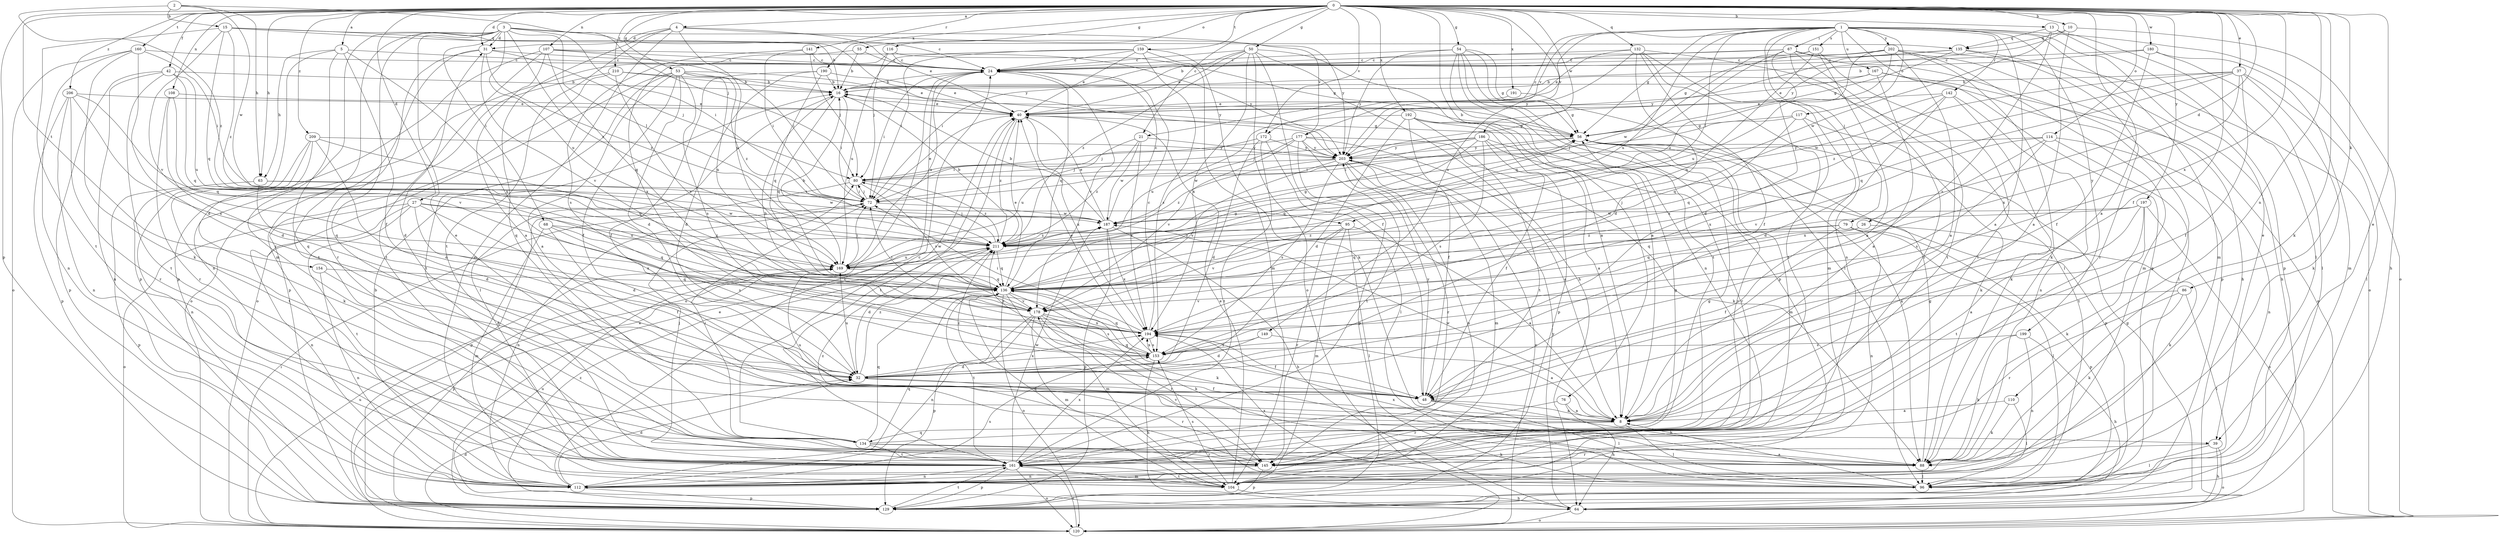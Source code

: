 strict digraph  {
0;
1;
2;
3;
4;
5;
8;
10;
13;
15;
16;
21;
24;
26;
27;
31;
32;
37;
39;
40;
42;
48;
50;
53;
54;
55;
56;
63;
64;
67;
68;
72;
76;
79;
80;
86;
88;
95;
96;
104;
107;
108;
110;
112;
114;
116;
117;
120;
129;
132;
134;
135;
136;
141;
142;
145;
149;
151;
153;
154;
159;
160;
161;
167;
169;
172;
177;
178;
180;
186;
187;
190;
191;
192;
194;
197;
199;
202;
203;
206;
209;
210;
211;
0 -> 4  [label=a];
0 -> 5  [label=a];
0 -> 8  [label=a];
0 -> 10  [label=b];
0 -> 13  [label=b];
0 -> 21  [label=c];
0 -> 26  [label=d];
0 -> 27  [label=d];
0 -> 31  [label=d];
0 -> 37  [label=e];
0 -> 39  [label=e];
0 -> 42  [label=f];
0 -> 48  [label=f];
0 -> 50  [label=g];
0 -> 53  [label=g];
0 -> 54  [label=g];
0 -> 55  [label=g];
0 -> 63  [label=h];
0 -> 76  [label=j];
0 -> 86  [label=k];
0 -> 88  [label=k];
0 -> 107  [label=n];
0 -> 108  [label=n];
0 -> 110  [label=n];
0 -> 114  [label=o];
0 -> 116  [label=o];
0 -> 129  [label=p];
0 -> 132  [label=q];
0 -> 141  [label=r];
0 -> 149  [label=s];
0 -> 154  [label=t];
0 -> 159  [label=t];
0 -> 160  [label=t];
0 -> 172  [label=v];
0 -> 180  [label=w];
0 -> 186  [label=w];
0 -> 190  [label=x];
0 -> 191  [label=x];
0 -> 192  [label=x];
0 -> 194  [label=x];
0 -> 197  [label=y];
0 -> 206  [label=z];
0 -> 209  [label=z];
0 -> 210  [label=z];
1 -> 8  [label=a];
1 -> 21  [label=c];
1 -> 39  [label=e];
1 -> 56  [label=g];
1 -> 67  [label=i];
1 -> 79  [label=j];
1 -> 95  [label=l];
1 -> 104  [label=m];
1 -> 112  [label=n];
1 -> 117  [label=o];
1 -> 120  [label=o];
1 -> 129  [label=p];
1 -> 142  [label=r];
1 -> 151  [label=s];
1 -> 167  [label=u];
1 -> 169  [label=u];
1 -> 172  [label=v];
1 -> 177  [label=v];
1 -> 199  [label=y];
1 -> 202  [label=y];
2 -> 15  [label=b];
2 -> 63  [label=h];
2 -> 80  [label=j];
2 -> 187  [label=w];
2 -> 211  [label=z];
3 -> 24  [label=c];
3 -> 31  [label=d];
3 -> 39  [label=e];
3 -> 68  [label=i];
3 -> 72  [label=i];
3 -> 95  [label=l];
3 -> 104  [label=m];
3 -> 134  [label=q];
3 -> 145  [label=r];
3 -> 169  [label=u];
3 -> 203  [label=y];
3 -> 211  [label=z];
4 -> 31  [label=d];
4 -> 40  [label=e];
4 -> 104  [label=m];
4 -> 134  [label=q];
4 -> 161  [label=t];
4 -> 169  [label=u];
4 -> 177  [label=v];
5 -> 24  [label=c];
5 -> 48  [label=f];
5 -> 63  [label=h];
5 -> 129  [label=p];
5 -> 134  [label=q];
5 -> 194  [label=x];
8 -> 31  [label=d];
8 -> 96  [label=l];
8 -> 134  [label=q];
8 -> 169  [label=u];
8 -> 187  [label=w];
10 -> 8  [label=a];
10 -> 64  [label=h];
10 -> 135  [label=q];
10 -> 203  [label=y];
13 -> 96  [label=l];
13 -> 129  [label=p];
13 -> 135  [label=q];
13 -> 153  [label=s];
13 -> 187  [label=w];
15 -> 16  [label=b];
15 -> 135  [label=q];
15 -> 136  [label=q];
15 -> 161  [label=t];
15 -> 178  [label=v];
15 -> 203  [label=y];
15 -> 211  [label=z];
16 -> 40  [label=e];
16 -> 72  [label=i];
16 -> 96  [label=l];
16 -> 136  [label=q];
21 -> 169  [label=u];
21 -> 187  [label=w];
21 -> 194  [label=x];
21 -> 203  [label=y];
21 -> 211  [label=z];
24 -> 16  [label=b];
24 -> 72  [label=i];
24 -> 120  [label=o];
24 -> 136  [label=q];
24 -> 169  [label=u];
24 -> 178  [label=v];
26 -> 88  [label=k];
26 -> 136  [label=q];
26 -> 211  [label=z];
27 -> 32  [label=d];
27 -> 112  [label=n];
27 -> 120  [label=o];
27 -> 161  [label=t];
27 -> 169  [label=u];
27 -> 187  [label=w];
27 -> 194  [label=x];
31 -> 24  [label=c];
31 -> 80  [label=j];
31 -> 145  [label=r];
31 -> 161  [label=t];
31 -> 178  [label=v];
31 -> 211  [label=z];
32 -> 48  [label=f];
32 -> 145  [label=r];
32 -> 169  [label=u];
32 -> 194  [label=x];
32 -> 211  [label=z];
37 -> 16  [label=b];
37 -> 48  [label=f];
37 -> 88  [label=k];
37 -> 96  [label=l];
37 -> 136  [label=q];
37 -> 187  [label=w];
37 -> 194  [label=x];
37 -> 211  [label=z];
39 -> 64  [label=h];
39 -> 96  [label=l];
39 -> 120  [label=o];
39 -> 145  [label=r];
40 -> 56  [label=g];
40 -> 161  [label=t];
40 -> 194  [label=x];
40 -> 211  [label=z];
42 -> 16  [label=b];
42 -> 112  [label=n];
42 -> 129  [label=p];
42 -> 136  [label=q];
42 -> 161  [label=t];
42 -> 169  [label=u];
48 -> 8  [label=a];
48 -> 88  [label=k];
48 -> 96  [label=l];
48 -> 136  [label=q];
48 -> 203  [label=y];
48 -> 211  [label=z];
50 -> 8  [label=a];
50 -> 24  [label=c];
50 -> 40  [label=e];
50 -> 48  [label=f];
50 -> 64  [label=h];
50 -> 72  [label=i];
50 -> 120  [label=o];
50 -> 194  [label=x];
50 -> 211  [label=z];
53 -> 8  [label=a];
53 -> 16  [label=b];
53 -> 32  [label=d];
53 -> 40  [label=e];
53 -> 48  [label=f];
53 -> 120  [label=o];
53 -> 153  [label=s];
53 -> 161  [label=t];
53 -> 169  [label=u];
53 -> 211  [label=z];
54 -> 8  [label=a];
54 -> 24  [label=c];
54 -> 56  [label=g];
54 -> 96  [label=l];
54 -> 112  [label=n];
54 -> 129  [label=p];
54 -> 161  [label=t];
54 -> 203  [label=y];
55 -> 16  [label=b];
55 -> 24  [label=c];
55 -> 112  [label=n];
56 -> 16  [label=b];
56 -> 72  [label=i];
56 -> 88  [label=k];
56 -> 104  [label=m];
56 -> 145  [label=r];
56 -> 203  [label=y];
63 -> 32  [label=d];
63 -> 72  [label=i];
63 -> 129  [label=p];
63 -> 187  [label=w];
64 -> 56  [label=g];
64 -> 120  [label=o];
64 -> 169  [label=u];
64 -> 203  [label=y];
67 -> 16  [label=b];
67 -> 24  [label=c];
67 -> 32  [label=d];
67 -> 64  [label=h];
67 -> 129  [label=p];
67 -> 136  [label=q];
67 -> 145  [label=r];
67 -> 161  [label=t];
68 -> 48  [label=f];
68 -> 104  [label=m];
68 -> 136  [label=q];
68 -> 153  [label=s];
68 -> 211  [label=z];
72 -> 40  [label=e];
72 -> 80  [label=j];
72 -> 112  [label=n];
72 -> 187  [label=w];
76 -> 8  [label=a];
76 -> 64  [label=h];
76 -> 145  [label=r];
79 -> 48  [label=f];
79 -> 96  [label=l];
79 -> 112  [label=n];
79 -> 129  [label=p];
79 -> 136  [label=q];
79 -> 211  [label=z];
80 -> 72  [label=i];
80 -> 129  [label=p];
80 -> 178  [label=v];
80 -> 211  [label=z];
86 -> 88  [label=k];
86 -> 96  [label=l];
86 -> 145  [label=r];
86 -> 178  [label=v];
88 -> 56  [label=g];
88 -> 96  [label=l];
88 -> 194  [label=x];
95 -> 8  [label=a];
95 -> 96  [label=l];
95 -> 104  [label=m];
95 -> 145  [label=r];
95 -> 178  [label=v];
95 -> 211  [label=z];
96 -> 8  [label=a];
96 -> 178  [label=v];
96 -> 194  [label=x];
104 -> 40  [label=e];
104 -> 64  [label=h];
104 -> 136  [label=q];
104 -> 153  [label=s];
104 -> 161  [label=t];
107 -> 8  [label=a];
107 -> 24  [label=c];
107 -> 72  [label=i];
107 -> 129  [label=p];
107 -> 136  [label=q];
107 -> 161  [label=t];
107 -> 203  [label=y];
108 -> 32  [label=d];
108 -> 40  [label=e];
108 -> 145  [label=r];
108 -> 178  [label=v];
110 -> 8  [label=a];
110 -> 88  [label=k];
110 -> 96  [label=l];
112 -> 16  [label=b];
112 -> 24  [label=c];
112 -> 32  [label=d];
112 -> 129  [label=p];
112 -> 136  [label=q];
112 -> 153  [label=s];
114 -> 112  [label=n];
114 -> 153  [label=s];
114 -> 161  [label=t];
114 -> 178  [label=v];
114 -> 194  [label=x];
114 -> 203  [label=y];
116 -> 24  [label=c];
116 -> 56  [label=g];
116 -> 80  [label=j];
116 -> 194  [label=x];
117 -> 56  [label=g];
117 -> 80  [label=j];
117 -> 88  [label=k];
117 -> 136  [label=q];
117 -> 194  [label=x];
120 -> 32  [label=d];
120 -> 40  [label=e];
120 -> 72  [label=i];
120 -> 161  [label=t];
120 -> 169  [label=u];
129 -> 40  [label=e];
129 -> 161  [label=t];
129 -> 211  [label=z];
132 -> 24  [label=c];
132 -> 32  [label=d];
132 -> 40  [label=e];
132 -> 48  [label=f];
132 -> 96  [label=l];
132 -> 104  [label=m];
132 -> 161  [label=t];
132 -> 203  [label=y];
134 -> 24  [label=c];
134 -> 56  [label=g];
134 -> 72  [label=i];
134 -> 88  [label=k];
134 -> 136  [label=q];
134 -> 145  [label=r];
134 -> 161  [label=t];
135 -> 24  [label=c];
135 -> 56  [label=g];
135 -> 64  [label=h];
135 -> 145  [label=r];
135 -> 203  [label=y];
136 -> 40  [label=e];
136 -> 56  [label=g];
136 -> 88  [label=k];
136 -> 104  [label=m];
136 -> 120  [label=o];
136 -> 161  [label=t];
136 -> 178  [label=v];
141 -> 24  [label=c];
141 -> 72  [label=i];
141 -> 80  [label=j];
141 -> 153  [label=s];
142 -> 32  [label=d];
142 -> 40  [label=e];
142 -> 88  [label=k];
142 -> 112  [label=n];
142 -> 136  [label=q];
142 -> 194  [label=x];
145 -> 112  [label=n];
145 -> 129  [label=p];
145 -> 211  [label=z];
149 -> 8  [label=a];
149 -> 32  [label=d];
149 -> 153  [label=s];
151 -> 8  [label=a];
151 -> 24  [label=c];
151 -> 136  [label=q];
151 -> 161  [label=t];
151 -> 187  [label=w];
153 -> 32  [label=d];
153 -> 40  [label=e];
153 -> 64  [label=h];
153 -> 136  [label=q];
153 -> 194  [label=x];
153 -> 211  [label=z];
154 -> 32  [label=d];
154 -> 112  [label=n];
154 -> 136  [label=q];
159 -> 24  [label=c];
159 -> 40  [label=e];
159 -> 72  [label=i];
159 -> 88  [label=k];
159 -> 104  [label=m];
159 -> 153  [label=s];
159 -> 169  [label=u];
160 -> 24  [label=c];
160 -> 32  [label=d];
160 -> 72  [label=i];
160 -> 88  [label=k];
160 -> 112  [label=n];
160 -> 120  [label=o];
161 -> 56  [label=g];
161 -> 80  [label=j];
161 -> 104  [label=m];
161 -> 112  [label=n];
161 -> 120  [label=o];
161 -> 129  [label=p];
161 -> 187  [label=w];
161 -> 194  [label=x];
167 -> 8  [label=a];
167 -> 16  [label=b];
167 -> 40  [label=e];
167 -> 96  [label=l];
167 -> 120  [label=o];
169 -> 16  [label=b];
169 -> 72  [label=i];
169 -> 129  [label=p];
169 -> 136  [label=q];
169 -> 187  [label=w];
172 -> 32  [label=d];
172 -> 72  [label=i];
172 -> 96  [label=l];
172 -> 161  [label=t];
172 -> 203  [label=y];
177 -> 8  [label=a];
177 -> 80  [label=j];
177 -> 88  [label=k];
177 -> 129  [label=p];
177 -> 161  [label=t];
177 -> 178  [label=v];
177 -> 187  [label=w];
177 -> 203  [label=y];
178 -> 72  [label=i];
178 -> 88  [label=k];
178 -> 104  [label=m];
178 -> 112  [label=n];
178 -> 129  [label=p];
178 -> 145  [label=r];
178 -> 153  [label=s];
178 -> 194  [label=x];
180 -> 16  [label=b];
180 -> 24  [label=c];
180 -> 48  [label=f];
180 -> 96  [label=l];
180 -> 104  [label=m];
186 -> 48  [label=f];
186 -> 72  [label=i];
186 -> 80  [label=j];
186 -> 129  [label=p];
186 -> 136  [label=q];
186 -> 145  [label=r];
186 -> 153  [label=s];
186 -> 203  [label=y];
187 -> 16  [label=b];
187 -> 24  [label=c];
187 -> 40  [label=e];
187 -> 64  [label=h];
187 -> 129  [label=p];
187 -> 194  [label=x];
187 -> 211  [label=z];
190 -> 16  [label=b];
190 -> 32  [label=d];
190 -> 40  [label=e];
190 -> 48  [label=f];
190 -> 136  [label=q];
191 -> 40  [label=e];
191 -> 56  [label=g];
192 -> 8  [label=a];
192 -> 32  [label=d];
192 -> 48  [label=f];
192 -> 56  [label=g];
192 -> 129  [label=p];
192 -> 161  [label=t];
192 -> 169  [label=u];
194 -> 16  [label=b];
194 -> 24  [label=c];
194 -> 48  [label=f];
194 -> 72  [label=i];
194 -> 153  [label=s];
197 -> 8  [label=a];
197 -> 88  [label=k];
197 -> 120  [label=o];
197 -> 136  [label=q];
197 -> 161  [label=t];
197 -> 187  [label=w];
199 -> 64  [label=h];
199 -> 88  [label=k];
199 -> 112  [label=n];
199 -> 153  [label=s];
202 -> 8  [label=a];
202 -> 24  [label=c];
202 -> 56  [label=g];
202 -> 88  [label=k];
202 -> 104  [label=m];
202 -> 120  [label=o];
202 -> 169  [label=u];
202 -> 211  [label=z];
203 -> 80  [label=j];
203 -> 104  [label=m];
203 -> 112  [label=n];
203 -> 120  [label=o];
203 -> 145  [label=r];
203 -> 153  [label=s];
203 -> 178  [label=v];
203 -> 211  [label=z];
206 -> 40  [label=e];
206 -> 112  [label=n];
206 -> 129  [label=p];
206 -> 136  [label=q];
206 -> 145  [label=r];
206 -> 194  [label=x];
209 -> 32  [label=d];
209 -> 88  [label=k];
209 -> 112  [label=n];
209 -> 136  [label=q];
209 -> 161  [label=t];
209 -> 203  [label=y];
210 -> 16  [label=b];
210 -> 120  [label=o];
210 -> 129  [label=p];
210 -> 178  [label=v];
210 -> 203  [label=y];
211 -> 16  [label=b];
211 -> 32  [label=d];
211 -> 56  [label=g];
211 -> 80  [label=j];
211 -> 136  [label=q];
211 -> 169  [label=u];
}
